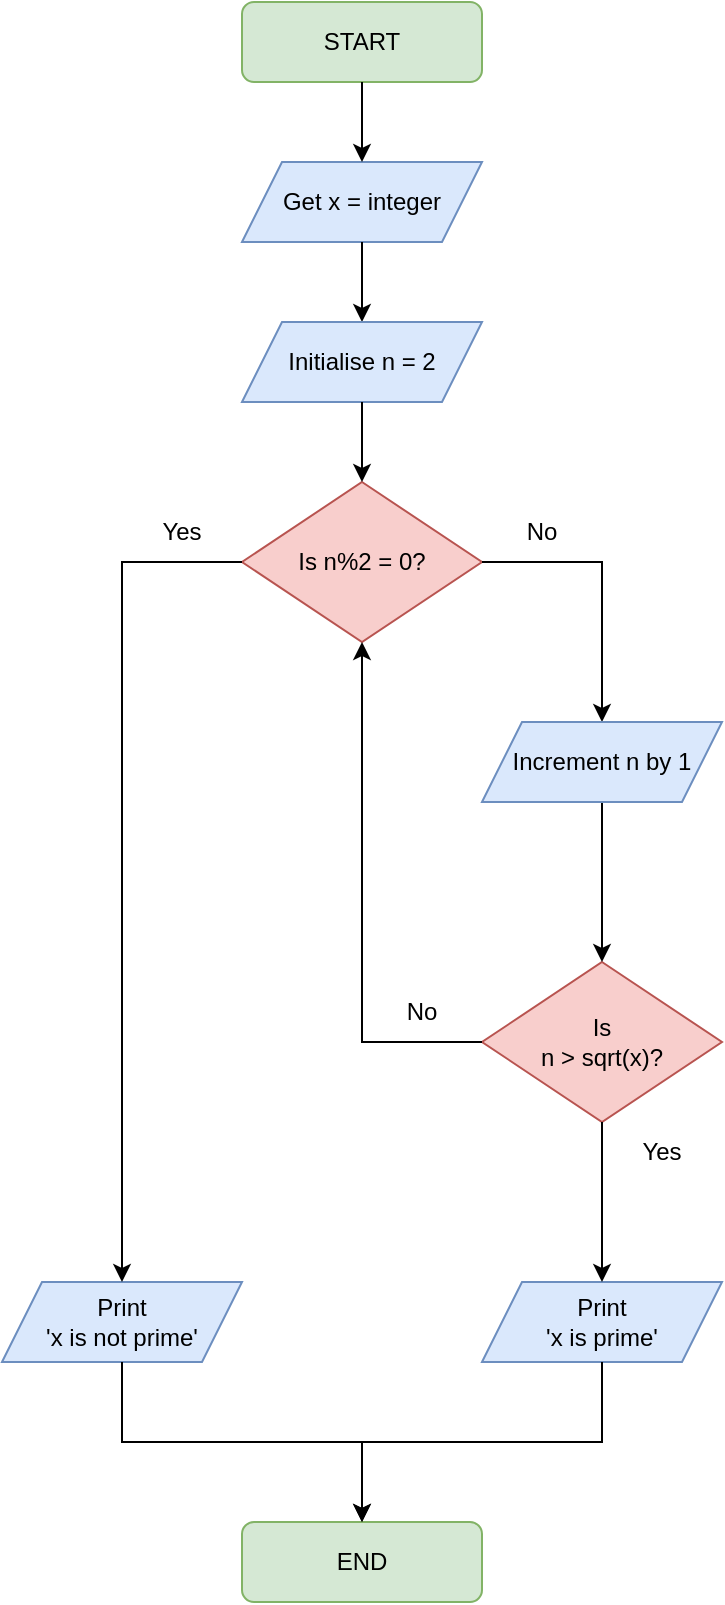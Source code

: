 <mxfile version="16.6.2" type="github">
  <diagram id="C5RBs43oDa-KdzZeNtuy" name="Page-1">
    <mxGraphModel dx="946" dy="598" grid="1" gridSize="10" guides="1" tooltips="1" connect="1" arrows="1" fold="1" page="1" pageScale="1" pageWidth="827" pageHeight="1169" math="0" shadow="0">
      <root>
        <mxCell id="WIyWlLk6GJQsqaUBKTNV-0" />
        <mxCell id="WIyWlLk6GJQsqaUBKTNV-1" parent="WIyWlLk6GJQsqaUBKTNV-0" />
        <mxCell id="ynPZBs4o4z15TnCs1hTY-0" value="START" style="rounded=1;whiteSpace=wrap;html=1;fillColor=#d5e8d4;strokeColor=#82b366;" vertex="1" parent="WIyWlLk6GJQsqaUBKTNV-1">
          <mxGeometry x="360" y="80" width="120" height="40" as="geometry" />
        </mxCell>
        <mxCell id="ynPZBs4o4z15TnCs1hTY-1" value="Get x = integer" style="shape=parallelogram;perimeter=parallelogramPerimeter;fixedSize=1;whiteSpace=wrap;html=1;fillColor=#dae8fc;strokeColor=#6c8ebf;" vertex="1" parent="WIyWlLk6GJQsqaUBKTNV-1">
          <mxGeometry x="360" y="160" width="120" height="40" as="geometry" />
        </mxCell>
        <mxCell id="ynPZBs4o4z15TnCs1hTY-2" value="Is n%2 = 0?" style="rhombus;whiteSpace=wrap;html=1;fillColor=#f8cecc;strokeColor=#b85450;" vertex="1" parent="WIyWlLk6GJQsqaUBKTNV-1">
          <mxGeometry x="360" y="320" width="120" height="80" as="geometry" />
        </mxCell>
        <mxCell id="ynPZBs4o4z15TnCs1hTY-5" style="edgeStyle=orthogonalEdgeStyle;rounded=0;orthogonalLoop=1;jettySize=auto;html=1;exitX=0.5;exitY=1;exitDx=0;exitDy=0;" edge="1" parent="WIyWlLk6GJQsqaUBKTNV-1">
          <mxGeometry relative="1" as="geometry">
            <mxPoint x="540" y="800" as="sourcePoint" />
            <mxPoint x="540" y="800" as="targetPoint" />
          </mxGeometry>
        </mxCell>
        <mxCell id="ynPZBs4o4z15TnCs1hTY-8" value="END" style="rounded=1;whiteSpace=wrap;html=1;fillColor=#d5e8d4;strokeColor=#82b366;" vertex="1" parent="WIyWlLk6GJQsqaUBKTNV-1">
          <mxGeometry x="360" y="840" width="120" height="40" as="geometry" />
        </mxCell>
        <mxCell id="ynPZBs4o4z15TnCs1hTY-9" value="Print&lt;br&gt;&#39;x is not prime&#39;" style="shape=parallelogram;perimeter=parallelogramPerimeter;fixedSize=1;whiteSpace=wrap;html=1;fillColor=#dae8fc;strokeColor=#6c8ebf;" vertex="1" parent="WIyWlLk6GJQsqaUBKTNV-1">
          <mxGeometry x="240" y="720" width="120" height="40" as="geometry" />
        </mxCell>
        <mxCell id="ynPZBs4o4z15TnCs1hTY-10" value="Print&lt;br&gt;&#39;x is prime&#39;" style="shape=parallelogram;perimeter=parallelogramPerimeter;fixedSize=1;whiteSpace=wrap;html=1;fillColor=#dae8fc;strokeColor=#6c8ebf;" vertex="1" parent="WIyWlLk6GJQsqaUBKTNV-1">
          <mxGeometry x="480" y="720" width="120" height="40" as="geometry" />
        </mxCell>
        <mxCell id="ynPZBs4o4z15TnCs1hTY-12" value="" style="endArrow=classic;html=1;rounded=0;exitX=0.5;exitY=1;exitDx=0;exitDy=0;entryX=0.5;entryY=0;entryDx=0;entryDy=0;" edge="1" parent="WIyWlLk6GJQsqaUBKTNV-1" source="ynPZBs4o4z15TnCs1hTY-1" target="ynPZBs4o4z15TnCs1hTY-20">
          <mxGeometry width="50" height="50" relative="1" as="geometry">
            <mxPoint x="380" y="450" as="sourcePoint" />
            <mxPoint x="430" y="400" as="targetPoint" />
          </mxGeometry>
        </mxCell>
        <mxCell id="ynPZBs4o4z15TnCs1hTY-15" value="" style="edgeStyle=segmentEdgeStyle;endArrow=classic;html=1;rounded=0;entryX=0.5;entryY=0;entryDx=0;entryDy=0;exitX=0;exitY=0.5;exitDx=0;exitDy=0;" edge="1" parent="WIyWlLk6GJQsqaUBKTNV-1" source="ynPZBs4o4z15TnCs1hTY-2" target="ynPZBs4o4z15TnCs1hTY-9">
          <mxGeometry width="50" height="50" relative="1" as="geometry">
            <mxPoint x="420" y="400" as="sourcePoint" />
            <mxPoint x="430" y="400" as="targetPoint" />
            <Array as="points">
              <mxPoint x="300" y="360" />
            </Array>
          </mxGeometry>
        </mxCell>
        <mxCell id="ynPZBs4o4z15TnCs1hTY-16" value="" style="edgeStyle=segmentEdgeStyle;endArrow=classic;html=1;rounded=0;exitX=0.5;exitY=1;exitDx=0;exitDy=0;entryX=0.5;entryY=0;entryDx=0;entryDy=0;" edge="1" parent="WIyWlLk6GJQsqaUBKTNV-1" source="ynPZBs4o4z15TnCs1hTY-9" target="ynPZBs4o4z15TnCs1hTY-8">
          <mxGeometry width="50" height="50" relative="1" as="geometry">
            <mxPoint x="250" y="960" as="sourcePoint" />
            <mxPoint x="300" y="910" as="targetPoint" />
            <Array as="points">
              <mxPoint x="300" y="800" />
              <mxPoint x="420" y="800" />
            </Array>
          </mxGeometry>
        </mxCell>
        <mxCell id="ynPZBs4o4z15TnCs1hTY-17" value="" style="edgeStyle=segmentEdgeStyle;endArrow=classic;html=1;rounded=0;exitX=0.5;exitY=1;exitDx=0;exitDy=0;entryX=0.5;entryY=0;entryDx=0;entryDy=0;" edge="1" parent="WIyWlLk6GJQsqaUBKTNV-1" source="ynPZBs4o4z15TnCs1hTY-10" target="ynPZBs4o4z15TnCs1hTY-8">
          <mxGeometry width="50" height="50" relative="1" as="geometry">
            <mxPoint x="380" y="770" as="sourcePoint" />
            <mxPoint x="430" y="720" as="targetPoint" />
            <Array as="points">
              <mxPoint x="540" y="800" />
              <mxPoint x="420" y="800" />
            </Array>
          </mxGeometry>
        </mxCell>
        <mxCell id="ynPZBs4o4z15TnCs1hTY-20" value="Initialise n = 2" style="shape=parallelogram;perimeter=parallelogramPerimeter;whiteSpace=wrap;html=1;fixedSize=1;fillColor=#dae8fc;strokeColor=#6c8ebf;" vertex="1" parent="WIyWlLk6GJQsqaUBKTNV-1">
          <mxGeometry x="360" y="240" width="120" height="40" as="geometry" />
        </mxCell>
        <mxCell id="ynPZBs4o4z15TnCs1hTY-21" value="Yes" style="text;html=1;strokeColor=none;fillColor=none;align=center;verticalAlign=middle;whiteSpace=wrap;rounded=0;" vertex="1" parent="WIyWlLk6GJQsqaUBKTNV-1">
          <mxGeometry x="300" y="330" width="60" height="30" as="geometry" />
        </mxCell>
        <mxCell id="ynPZBs4o4z15TnCs1hTY-22" value="No" style="text;html=1;strokeColor=none;fillColor=none;align=center;verticalAlign=middle;whiteSpace=wrap;rounded=0;" vertex="1" parent="WIyWlLk6GJQsqaUBKTNV-1">
          <mxGeometry x="480" y="330" width="60" height="30" as="geometry" />
        </mxCell>
        <mxCell id="ynPZBs4o4z15TnCs1hTY-24" value="Is&lt;br&gt;n &amp;gt; sqrt(x)?" style="rhombus;whiteSpace=wrap;html=1;fillColor=#f8cecc;strokeColor=#b85450;" vertex="1" parent="WIyWlLk6GJQsqaUBKTNV-1">
          <mxGeometry x="480" y="560" width="120" height="80" as="geometry" />
        </mxCell>
        <mxCell id="ynPZBs4o4z15TnCs1hTY-26" value="" style="edgeStyle=elbowEdgeStyle;elbow=horizontal;endArrow=classic;html=1;rounded=0;entryX=0.5;entryY=0;entryDx=0;entryDy=0;exitX=1;exitY=0.5;exitDx=0;exitDy=0;" edge="1" parent="WIyWlLk6GJQsqaUBKTNV-1" source="ynPZBs4o4z15TnCs1hTY-2" target="ynPZBs4o4z15TnCs1hTY-32">
          <mxGeometry width="50" height="50" relative="1" as="geometry">
            <mxPoint x="380" y="570" as="sourcePoint" />
            <mxPoint x="540" y="440" as="targetPoint" />
            <Array as="points">
              <mxPoint x="540" y="400" />
            </Array>
          </mxGeometry>
        </mxCell>
        <mxCell id="ynPZBs4o4z15TnCs1hTY-27" value="" style="endArrow=classic;html=1;rounded=0;exitX=0.5;exitY=1;exitDx=0;exitDy=0;" edge="1" parent="WIyWlLk6GJQsqaUBKTNV-1" source="ynPZBs4o4z15TnCs1hTY-32" target="ynPZBs4o4z15TnCs1hTY-24">
          <mxGeometry width="50" height="50" relative="1" as="geometry">
            <mxPoint x="540" y="520" as="sourcePoint" />
            <mxPoint x="430" y="560" as="targetPoint" />
          </mxGeometry>
        </mxCell>
        <mxCell id="ynPZBs4o4z15TnCs1hTY-28" value="" style="endArrow=classic;html=1;rounded=0;exitX=0.5;exitY=1;exitDx=0;exitDy=0;entryX=0.5;entryY=0;entryDx=0;entryDy=0;" edge="1" parent="WIyWlLk6GJQsqaUBKTNV-1" source="ynPZBs4o4z15TnCs1hTY-24" target="ynPZBs4o4z15TnCs1hTY-10">
          <mxGeometry width="50" height="50" relative="1" as="geometry">
            <mxPoint x="380" y="610" as="sourcePoint" />
            <mxPoint x="430" y="560" as="targetPoint" />
          </mxGeometry>
        </mxCell>
        <mxCell id="ynPZBs4o4z15TnCs1hTY-29" value="Yes" style="text;html=1;strokeColor=none;fillColor=none;align=center;verticalAlign=middle;whiteSpace=wrap;rounded=0;" vertex="1" parent="WIyWlLk6GJQsqaUBKTNV-1">
          <mxGeometry x="540" y="640" width="60" height="30" as="geometry" />
        </mxCell>
        <mxCell id="ynPZBs4o4z15TnCs1hTY-30" value="" style="edgeStyle=elbowEdgeStyle;elbow=horizontal;endArrow=classic;html=1;rounded=0;exitX=0;exitY=0.5;exitDx=0;exitDy=0;entryX=0.5;entryY=1;entryDx=0;entryDy=0;" edge="1" parent="WIyWlLk6GJQsqaUBKTNV-1" source="ynPZBs4o4z15TnCs1hTY-24" target="ynPZBs4o4z15TnCs1hTY-2">
          <mxGeometry width="50" height="50" relative="1" as="geometry">
            <mxPoint x="380" y="570" as="sourcePoint" />
            <mxPoint x="630" y="550" as="targetPoint" />
            <Array as="points">
              <mxPoint x="420" y="510" />
            </Array>
          </mxGeometry>
        </mxCell>
        <mxCell id="ynPZBs4o4z15TnCs1hTY-31" value="No" style="text;html=1;strokeColor=none;fillColor=none;align=center;verticalAlign=middle;whiteSpace=wrap;rounded=0;" vertex="1" parent="WIyWlLk6GJQsqaUBKTNV-1">
          <mxGeometry x="420" y="570" width="60" height="30" as="geometry" />
        </mxCell>
        <mxCell id="ynPZBs4o4z15TnCs1hTY-32" value="Increment n by 1" style="shape=parallelogram;perimeter=parallelogramPerimeter;whiteSpace=wrap;html=1;fixedSize=1;fillColor=#dae8fc;strokeColor=#6c8ebf;" vertex="1" parent="WIyWlLk6GJQsqaUBKTNV-1">
          <mxGeometry x="480" y="440" width="120" height="40" as="geometry" />
        </mxCell>
        <mxCell id="ynPZBs4o4z15TnCs1hTY-33" value="" style="endArrow=classic;html=1;rounded=0;exitX=0.5;exitY=1;exitDx=0;exitDy=0;" edge="1" parent="WIyWlLk6GJQsqaUBKTNV-1" source="ynPZBs4o4z15TnCs1hTY-0">
          <mxGeometry width="50" height="50" relative="1" as="geometry">
            <mxPoint x="430" y="210" as="sourcePoint" />
            <mxPoint x="420" y="160" as="targetPoint" />
          </mxGeometry>
        </mxCell>
        <mxCell id="ynPZBs4o4z15TnCs1hTY-35" value="" style="endArrow=classic;html=1;rounded=0;exitX=0.5;exitY=1;exitDx=0;exitDy=0;entryX=0.5;entryY=0;entryDx=0;entryDy=0;" edge="1" parent="WIyWlLk6GJQsqaUBKTNV-1" source="ynPZBs4o4z15TnCs1hTY-20" target="ynPZBs4o4z15TnCs1hTY-2">
          <mxGeometry width="50" height="50" relative="1" as="geometry">
            <mxPoint x="380" y="380" as="sourcePoint" />
            <mxPoint x="430" y="330" as="targetPoint" />
          </mxGeometry>
        </mxCell>
      </root>
    </mxGraphModel>
  </diagram>
</mxfile>
